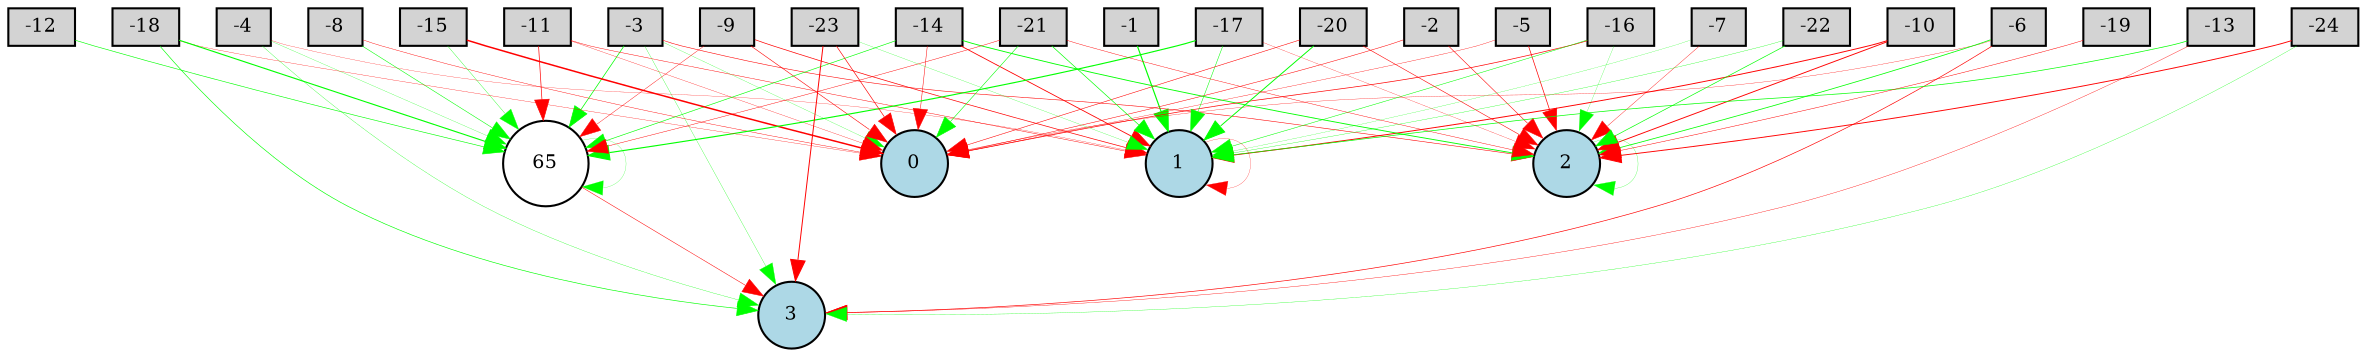 digraph {
	node [fontsize=9 height=0.2 shape=circle width=0.2]
	-1 [fillcolor=lightgray shape=box style=filled]
	-2 [fillcolor=lightgray shape=box style=filled]
	-3 [fillcolor=lightgray shape=box style=filled]
	-4 [fillcolor=lightgray shape=box style=filled]
	-5 [fillcolor=lightgray shape=box style=filled]
	-6 [fillcolor=lightgray shape=box style=filled]
	-7 [fillcolor=lightgray shape=box style=filled]
	-8 [fillcolor=lightgray shape=box style=filled]
	-9 [fillcolor=lightgray shape=box style=filled]
	-10 [fillcolor=lightgray shape=box style=filled]
	-11 [fillcolor=lightgray shape=box style=filled]
	-12 [fillcolor=lightgray shape=box style=filled]
	-13 [fillcolor=lightgray shape=box style=filled]
	-14 [fillcolor=lightgray shape=box style=filled]
	-15 [fillcolor=lightgray shape=box style=filled]
	-16 [fillcolor=lightgray shape=box style=filled]
	-17 [fillcolor=lightgray shape=box style=filled]
	-18 [fillcolor=lightgray shape=box style=filled]
	-19 [fillcolor=lightgray shape=box style=filled]
	-20 [fillcolor=lightgray shape=box style=filled]
	-21 [fillcolor=lightgray shape=box style=filled]
	-22 [fillcolor=lightgray shape=box style=filled]
	-23 [fillcolor=lightgray shape=box style=filled]
	-24 [fillcolor=lightgray shape=box style=filled]
	0 [fillcolor=lightblue style=filled]
	1 [fillcolor=lightblue style=filled]
	2 [fillcolor=lightblue style=filled]
	3 [fillcolor=lightblue style=filled]
	65 [fillcolor=white style=filled]
	-20 -> 2 [color=red penwidth=0.2704985208745305 style=solid]
	-23 -> 0 [color=red penwidth=0.31042401091223204 style=solid]
	-10 -> 2 [color=red penwidth=0.4480530676650094 style=solid]
	-2 -> 0 [color=red penwidth=0.24450356183402053 style=solid]
	-11 -> 1 [color=red penwidth=0.21416683884572402 style=solid]
	-6 -> 3 [color=red penwidth=0.31517009672581553 style=solid]
	-15 -> 65 [color=green penwidth=0.16495990278671674 style=solid]
	-3 -> 65 [color=green penwidth=0.3488511693767704 style=solid]
	-21 -> 1 [color=green penwidth=0.31949187049545413 style=solid]
	-13 -> 3 [color=red penwidth=0.18114110901301428 style=solid]
	-3 -> 3 [color=green penwidth=0.14338596964770695 style=solid]
	-7 -> 2 [color=red penwidth=0.17660516495755868 style=solid]
	-17 -> 1 [color=green penwidth=0.24366050430330274 style=solid]
	-1 -> 1 [color=green penwidth=0.5596031752815963 style=solid]
	-19 -> 2 [color=red penwidth=0.22926931123666927 style=solid]
	-24 -> 2 [color=red penwidth=0.44672694899192666 style=solid]
	-11 -> 0 [color=red penwidth=0.1477559508048199 style=solid]
	-14 -> 2 [color=green penwidth=0.4252357279964567 style=solid]
	-6 -> 0 [color=red penwidth=0.14789674808554706 style=solid]
	-23 -> 3 [color=red penwidth=0.4687207702720033 style=solid]
	-4 -> 3 [color=green penwidth=0.14538125234573016 style=solid]
	-17 -> 65 [color=green penwidth=0.5401266935751496 style=solid]
	-21 -> 0 [color=green penwidth=0.27046221293756545 style=solid]
	-16 -> 0 [color=red penwidth=0.33135339421888044 style=solid]
	-3 -> 2 [color=red penwidth=0.26461399468854285 style=solid]
	-22 -> 1 [color=green penwidth=0.15441641296999997 style=solid]
	-9 -> 1 [color=red penwidth=0.33511021377894523 style=solid]
	-4 -> 65 [color=green penwidth=0.12082863637474356 style=solid]
	65 -> 65 [color=green penwidth=0.10715492203929612 style=solid]
	-14 -> 65 [color=green penwidth=0.2970094301229281 style=solid]
	-18 -> 0 [color=red penwidth=0.14631503034962456 style=solid]
	-5 -> 0 [color=red penwidth=0.16798012052152445 style=solid]
	-24 -> 3 [color=green penwidth=0.1448719965484358 style=solid]
	65 -> 3 [color=red penwidth=0.24593260037997677 style=solid]
	-17 -> 2 [color=red penwidth=0.13065155826064306 style=solid]
	-20 -> 0 [color=red penwidth=0.2609586831837263 style=solid]
	-11 -> 65 [color=red penwidth=0.32673857632077913 style=solid]
	-15 -> 0 [color=red penwidth=0.7209204530103831 style=solid]
	-2 -> 2 [color=red penwidth=0.2679588510856853 style=solid]
	-18 -> 3 [color=green penwidth=0.30157428581896517 style=solid]
	1 -> 1 [color=red penwidth=0.1162805173716314 style=solid]
	2 -> 2 [color=green penwidth=0.11871643625833508 style=solid]
	-16 -> 1 [color=green penwidth=0.24685331296774787 style=solid]
	-18 -> 65 [color=green penwidth=0.5340511551317013 style=solid]
	-21 -> 65 [color=red penwidth=0.214388834105477 style=solid]
	-9 -> 0 [color=red penwidth=0.2775151095940299 style=solid]
	-8 -> 65 [color=green penwidth=0.25896465236669086 style=solid]
	-10 -> 1 [color=red penwidth=0.45863519708543776 style=solid]
	-13 -> 1 [color=green penwidth=0.3359245689766732 style=solid]
	-22 -> 2 [color=green penwidth=0.32023119266961353 style=solid]
	-14 -> 0 [color=red penwidth=0.23489357378682937 style=solid]
	-20 -> 1 [color=green penwidth=0.45987308426779816 style=solid]
	-23 -> 1 [color=green penwidth=0.1219716956740011 style=solid]
	-21 -> 2 [color=red penwidth=0.2046546405702358 style=solid]
	-12 -> 65 [color=green penwidth=0.29165513047687397 style=solid]
	-16 -> 2 [color=green penwidth=0.10894924492052241 style=solid]
	-3 -> 0 [color=green penwidth=0.12034497204733052 style=solid]
	-6 -> 2 [color=green penwidth=0.372594292988524 style=solid]
	-4 -> 1 [color=red penwidth=0.12351703771984482 style=solid]
	-7 -> 1 [color=green penwidth=0.11081438599006503 style=solid]
	-9 -> 65 [color=red penwidth=0.19540805496956887 style=solid]
	-5 -> 2 [color=red penwidth=0.3318135830352372 style=solid]
	-8 -> 0 [color=red penwidth=0.2005063585768916 style=solid]
	-14 -> 1 [color=red penwidth=0.4007658262570958 style=solid]
}

